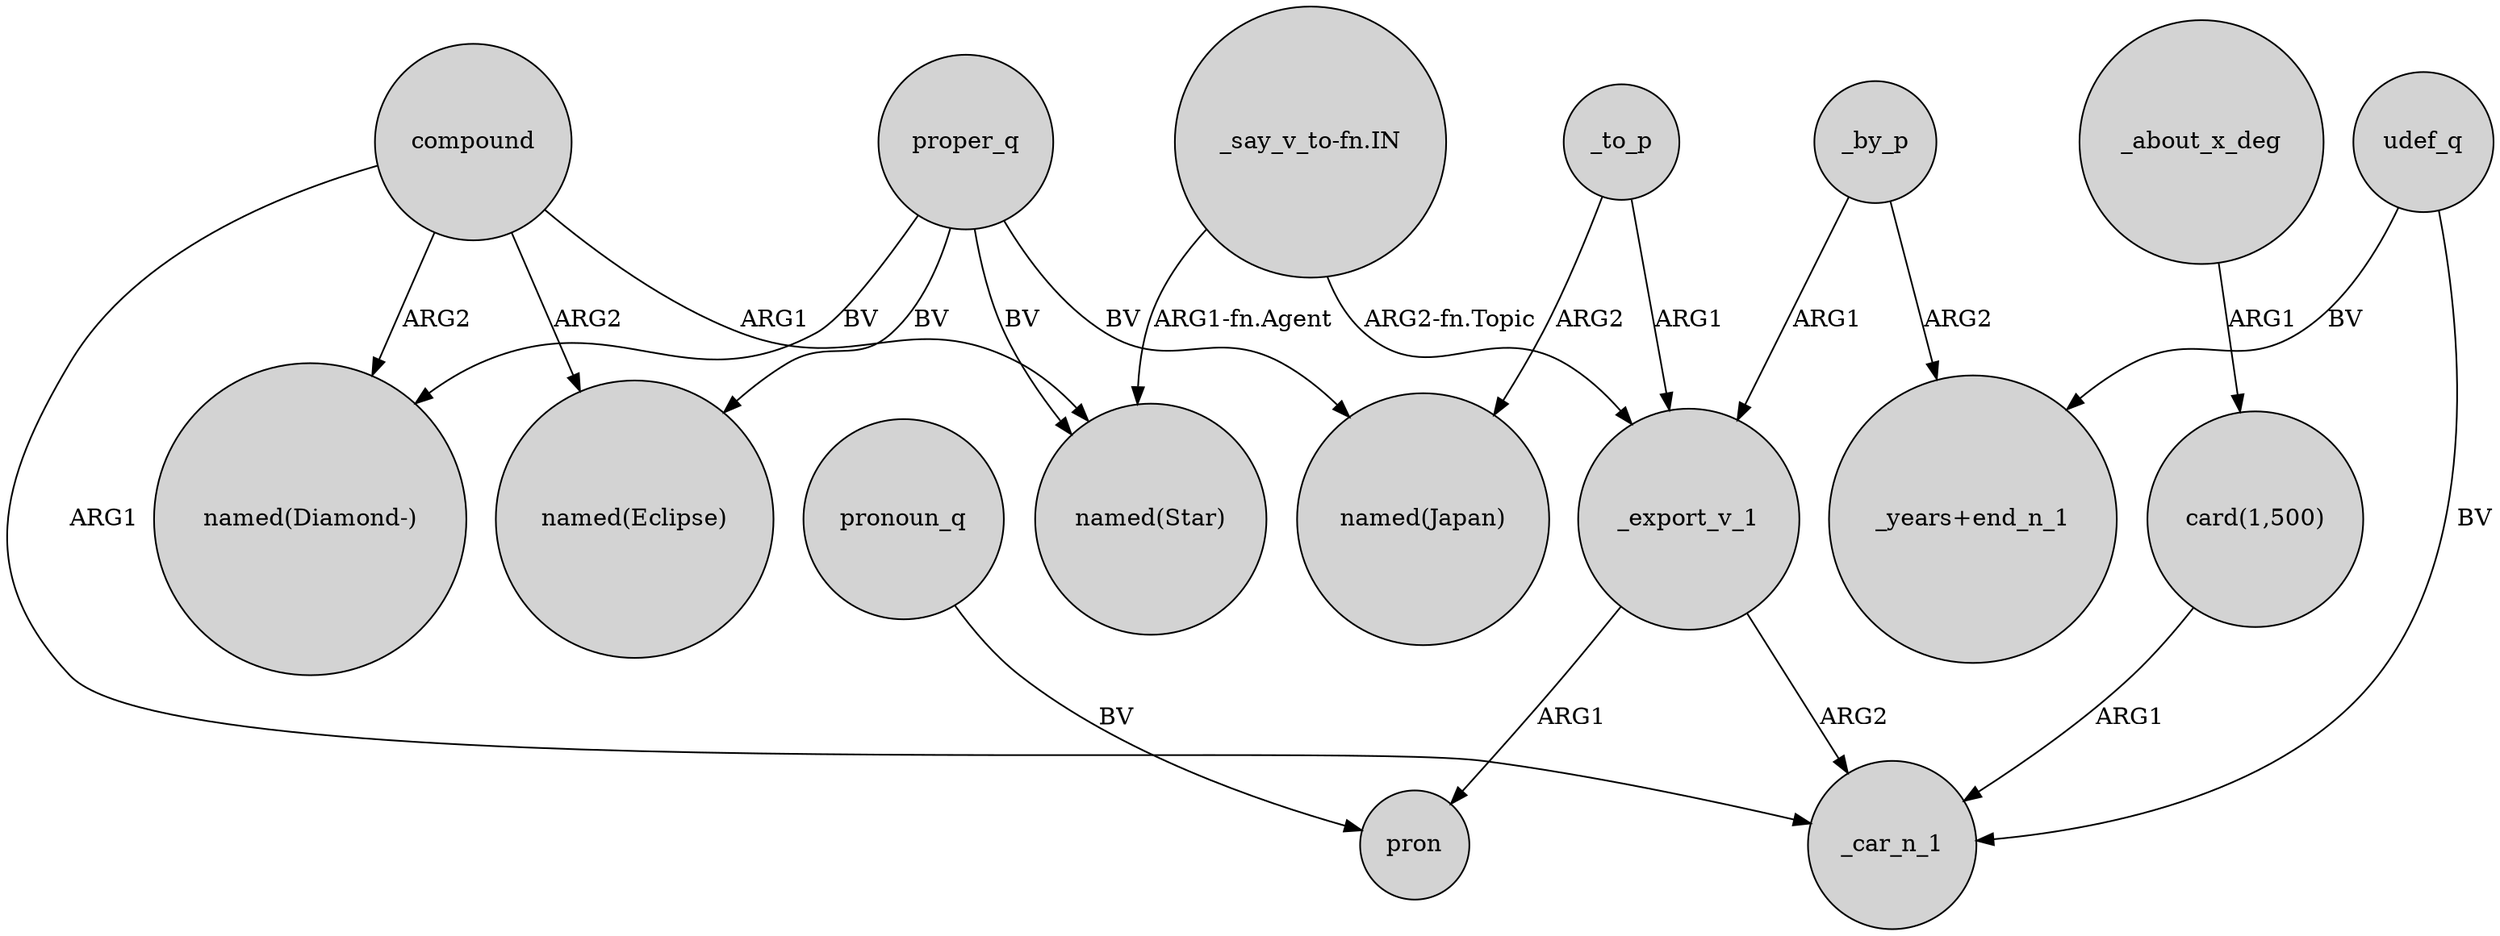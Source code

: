 digraph {
	node [shape=circle style=filled]
	compound -> "named(Diamond-)" [label=ARG2]
	_about_x_deg -> "card(1,500)" [label=ARG1]
	compound -> "named(Eclipse)" [label=ARG2]
	proper_q -> "named(Star)" [label=BV]
	_to_p -> "named(Japan)" [label=ARG2]
	_by_p -> "_years+end_n_1" [label=ARG2]
	proper_q -> "named(Japan)" [label=BV]
	udef_q -> "_years+end_n_1" [label=BV]
	pronoun_q -> pron [label=BV]
	_export_v_1 -> _car_n_1 [label=ARG2]
	_export_v_1 -> pron [label=ARG1]
	compound -> "named(Star)" [label=ARG1]
	_to_p -> _export_v_1 [label=ARG1]
	"_say_v_to-fn.IN" -> _export_v_1 [label="ARG2-fn.Topic"]
	_by_p -> _export_v_1 [label=ARG1]
	"_say_v_to-fn.IN" -> "named(Star)" [label="ARG1-fn.Agent"]
	proper_q -> "named(Diamond-)" [label=BV]
	udef_q -> _car_n_1 [label=BV]
	compound -> _car_n_1 [label=ARG1]
	proper_q -> "named(Eclipse)" [label=BV]
	"card(1,500)" -> _car_n_1 [label=ARG1]
}
